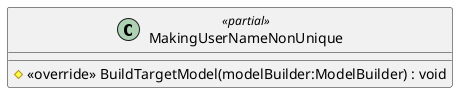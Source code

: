 @startuml
class MakingUserNameNonUnique <<partial>> {
    # <<override>> BuildTargetModel(modelBuilder:ModelBuilder) : void
}
@enduml
